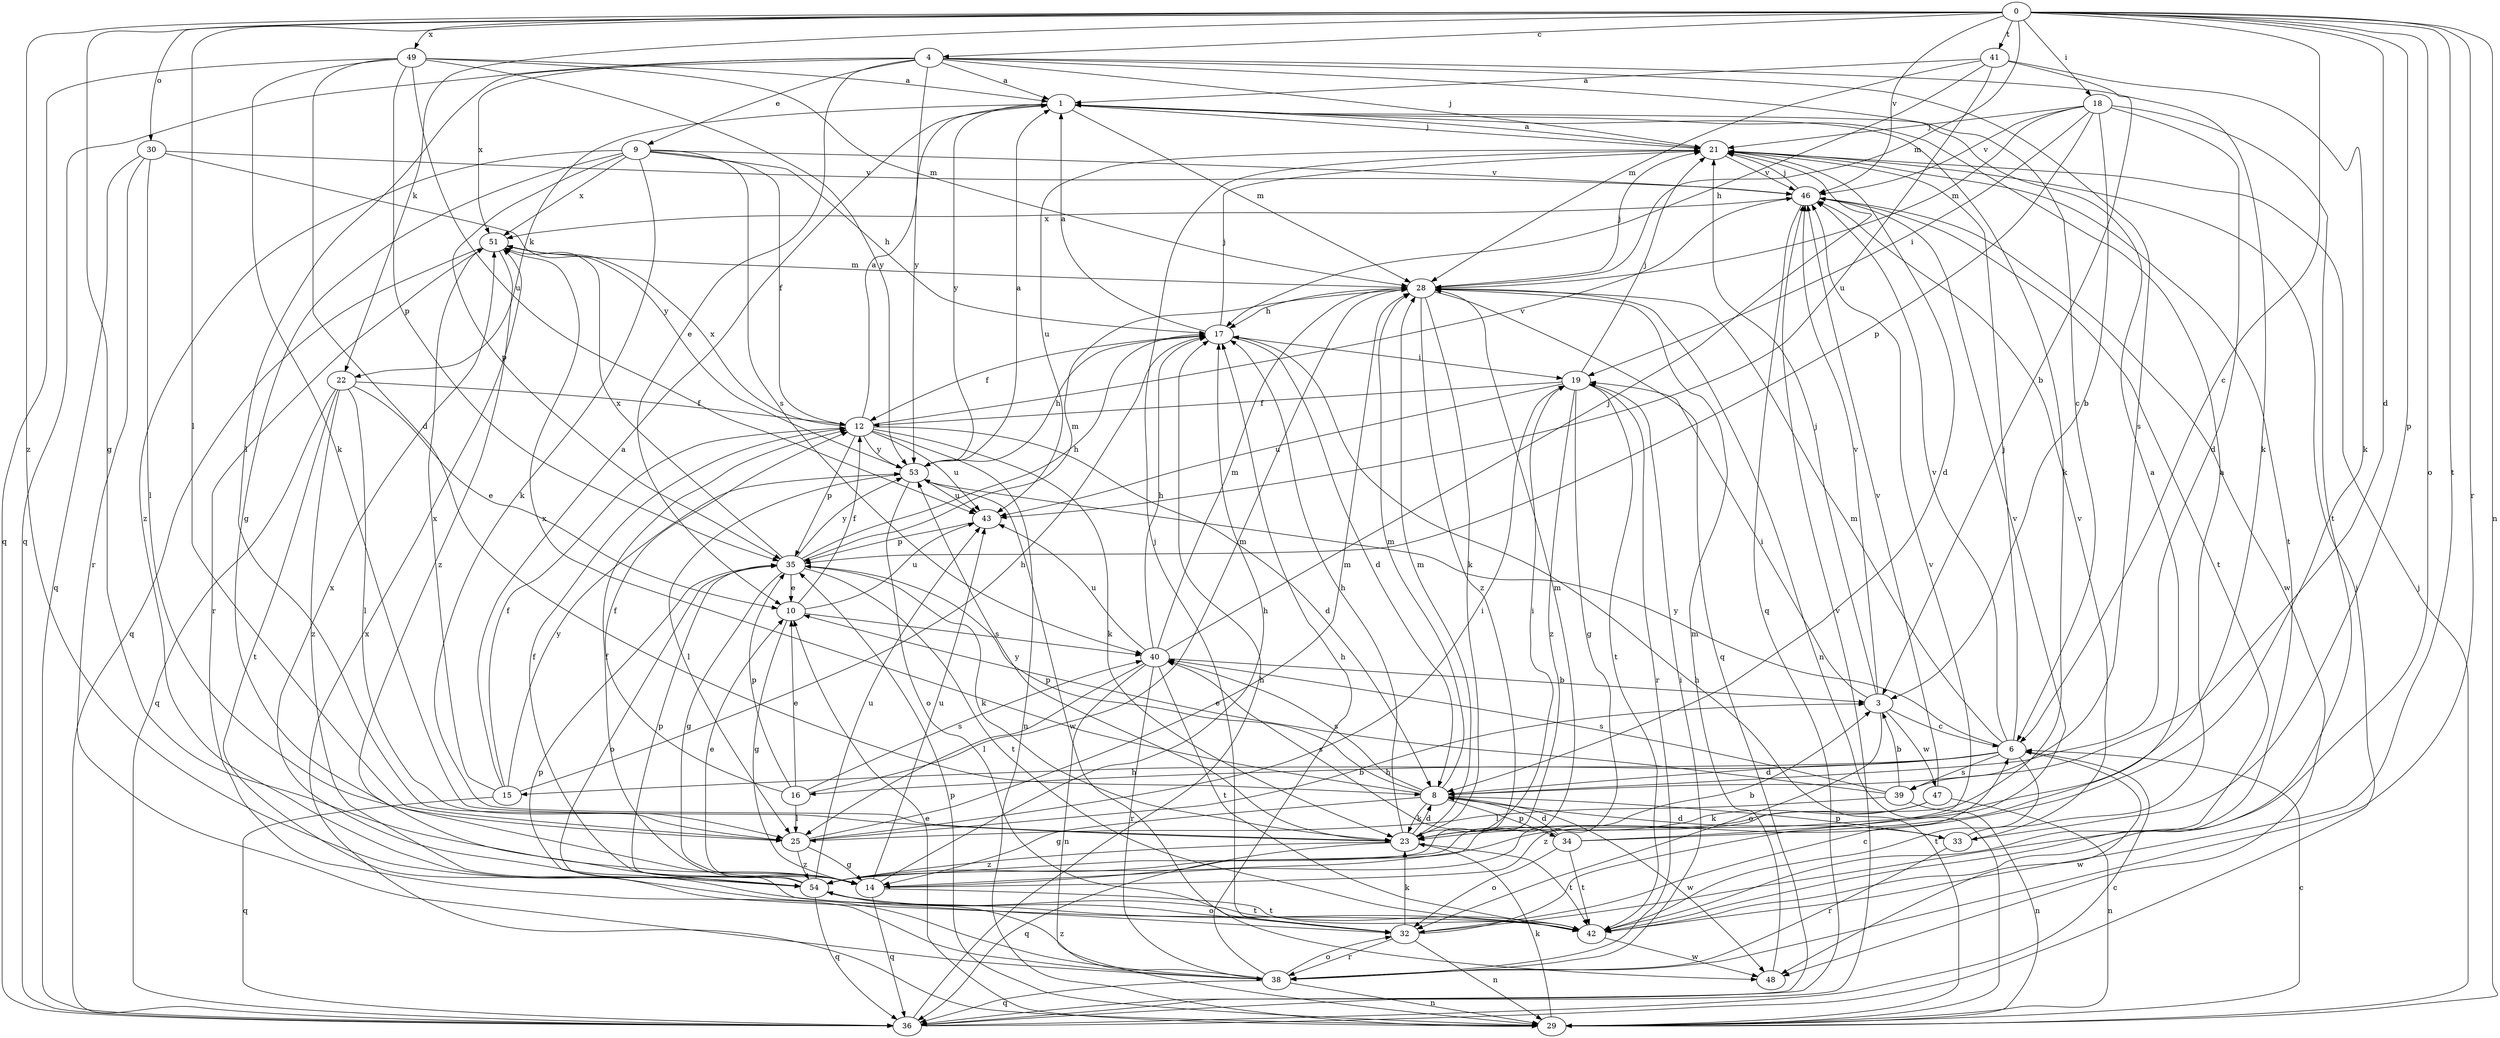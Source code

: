 strict digraph  {
0;
1;
3;
4;
6;
8;
9;
10;
12;
14;
15;
16;
17;
18;
19;
21;
22;
23;
25;
28;
29;
30;
32;
33;
34;
35;
36;
38;
39;
40;
41;
42;
43;
46;
47;
48;
49;
51;
53;
54;
0 -> 4  [label=c];
0 -> 6  [label=c];
0 -> 8  [label=d];
0 -> 14  [label=g];
0 -> 18  [label=i];
0 -> 22  [label=k];
0 -> 25  [label=l];
0 -> 28  [label=m];
0 -> 29  [label=n];
0 -> 30  [label=o];
0 -> 32  [label=o];
0 -> 33  [label=p];
0 -> 38  [label=r];
0 -> 41  [label=t];
0 -> 42  [label=t];
0 -> 46  [label=v];
0 -> 49  [label=x];
0 -> 54  [label=z];
1 -> 21  [label=j];
1 -> 22  [label=k];
1 -> 23  [label=k];
1 -> 28  [label=m];
1 -> 53  [label=y];
3 -> 6  [label=c];
3 -> 19  [label=i];
3 -> 21  [label=j];
3 -> 32  [label=o];
3 -> 46  [label=v];
3 -> 47  [label=w];
4 -> 1  [label=a];
4 -> 6  [label=c];
4 -> 9  [label=e];
4 -> 10  [label=e];
4 -> 21  [label=j];
4 -> 23  [label=k];
4 -> 25  [label=l];
4 -> 36  [label=q];
4 -> 39  [label=s];
4 -> 51  [label=x];
4 -> 53  [label=y];
6 -> 8  [label=d];
6 -> 15  [label=h];
6 -> 16  [label=h];
6 -> 21  [label=j];
6 -> 28  [label=m];
6 -> 39  [label=s];
6 -> 42  [label=t];
6 -> 46  [label=v];
6 -> 48  [label=w];
6 -> 53  [label=y];
8 -> 14  [label=g];
8 -> 23  [label=k];
8 -> 28  [label=m];
8 -> 33  [label=p];
8 -> 34  [label=p];
8 -> 35  [label=p];
8 -> 40  [label=s];
8 -> 48  [label=w];
8 -> 51  [label=x];
9 -> 12  [label=f];
9 -> 14  [label=g];
9 -> 17  [label=h];
9 -> 23  [label=k];
9 -> 35  [label=p];
9 -> 40  [label=s];
9 -> 46  [label=v];
9 -> 51  [label=x];
9 -> 54  [label=z];
10 -> 12  [label=f];
10 -> 14  [label=g];
10 -> 40  [label=s];
10 -> 43  [label=u];
12 -> 1  [label=a];
12 -> 8  [label=d];
12 -> 23  [label=k];
12 -> 29  [label=n];
12 -> 35  [label=p];
12 -> 43  [label=u];
12 -> 46  [label=v];
12 -> 51  [label=x];
12 -> 53  [label=y];
14 -> 3  [label=b];
14 -> 10  [label=e];
14 -> 12  [label=f];
14 -> 17  [label=h];
14 -> 28  [label=m];
14 -> 36  [label=q];
14 -> 42  [label=t];
14 -> 43  [label=u];
15 -> 1  [label=a];
15 -> 12  [label=f];
15 -> 17  [label=h];
15 -> 36  [label=q];
15 -> 51  [label=x];
15 -> 53  [label=y];
16 -> 10  [label=e];
16 -> 12  [label=f];
16 -> 25  [label=l];
16 -> 28  [label=m];
16 -> 35  [label=p];
16 -> 40  [label=s];
17 -> 1  [label=a];
17 -> 8  [label=d];
17 -> 12  [label=f];
17 -> 19  [label=i];
17 -> 21  [label=j];
18 -> 3  [label=b];
18 -> 8  [label=d];
18 -> 19  [label=i];
18 -> 21  [label=j];
18 -> 28  [label=m];
18 -> 35  [label=p];
18 -> 42  [label=t];
18 -> 46  [label=v];
19 -> 12  [label=f];
19 -> 14  [label=g];
19 -> 21  [label=j];
19 -> 38  [label=r];
19 -> 42  [label=t];
19 -> 43  [label=u];
19 -> 54  [label=z];
21 -> 1  [label=a];
21 -> 8  [label=d];
21 -> 42  [label=t];
21 -> 43  [label=u];
21 -> 46  [label=v];
22 -> 10  [label=e];
22 -> 12  [label=f];
22 -> 25  [label=l];
22 -> 36  [label=q];
22 -> 42  [label=t];
22 -> 54  [label=z];
23 -> 8  [label=d];
23 -> 17  [label=h];
23 -> 19  [label=i];
23 -> 28  [label=m];
23 -> 36  [label=q];
23 -> 42  [label=t];
23 -> 53  [label=y];
23 -> 54  [label=z];
25 -> 3  [label=b];
25 -> 14  [label=g];
25 -> 19  [label=i];
25 -> 28  [label=m];
25 -> 54  [label=z];
28 -> 17  [label=h];
28 -> 21  [label=j];
28 -> 23  [label=k];
28 -> 29  [label=n];
28 -> 36  [label=q];
28 -> 54  [label=z];
29 -> 6  [label=c];
29 -> 10  [label=e];
29 -> 17  [label=h];
29 -> 21  [label=j];
29 -> 23  [label=k];
29 -> 35  [label=p];
29 -> 51  [label=x];
30 -> 25  [label=l];
30 -> 36  [label=q];
30 -> 38  [label=r];
30 -> 46  [label=v];
30 -> 53  [label=y];
32 -> 6  [label=c];
32 -> 21  [label=j];
32 -> 23  [label=k];
32 -> 29  [label=n];
32 -> 38  [label=r];
32 -> 46  [label=v];
33 -> 1  [label=a];
33 -> 8  [label=d];
33 -> 38  [label=r];
33 -> 46  [label=v];
34 -> 1  [label=a];
34 -> 8  [label=d];
34 -> 32  [label=o];
34 -> 40  [label=s];
34 -> 42  [label=t];
34 -> 46  [label=v];
35 -> 10  [label=e];
35 -> 14  [label=g];
35 -> 17  [label=h];
35 -> 23  [label=k];
35 -> 28  [label=m];
35 -> 32  [label=o];
35 -> 42  [label=t];
35 -> 51  [label=x];
35 -> 53  [label=y];
36 -> 6  [label=c];
36 -> 17  [label=h];
36 -> 21  [label=j];
36 -> 46  [label=v];
38 -> 17  [label=h];
38 -> 19  [label=i];
38 -> 29  [label=n];
38 -> 32  [label=o];
38 -> 35  [label=p];
38 -> 36  [label=q];
38 -> 54  [label=z];
39 -> 3  [label=b];
39 -> 10  [label=e];
39 -> 25  [label=l];
39 -> 29  [label=n];
39 -> 40  [label=s];
40 -> 3  [label=b];
40 -> 17  [label=h];
40 -> 21  [label=j];
40 -> 25  [label=l];
40 -> 28  [label=m];
40 -> 29  [label=n];
40 -> 38  [label=r];
40 -> 42  [label=t];
40 -> 43  [label=u];
41 -> 1  [label=a];
41 -> 3  [label=b];
41 -> 17  [label=h];
41 -> 23  [label=k];
41 -> 28  [label=m];
41 -> 43  [label=u];
42 -> 48  [label=w];
42 -> 51  [label=x];
43 -> 35  [label=p];
46 -> 21  [label=j];
46 -> 36  [label=q];
46 -> 42  [label=t];
46 -> 48  [label=w];
46 -> 51  [label=x];
47 -> 23  [label=k];
47 -> 29  [label=n];
47 -> 46  [label=v];
47 -> 54  [label=z];
48 -> 28  [label=m];
49 -> 1  [label=a];
49 -> 8  [label=d];
49 -> 23  [label=k];
49 -> 28  [label=m];
49 -> 35  [label=p];
49 -> 36  [label=q];
49 -> 43  [label=u];
49 -> 53  [label=y];
51 -> 28  [label=m];
51 -> 36  [label=q];
51 -> 38  [label=r];
51 -> 54  [label=z];
53 -> 1  [label=a];
53 -> 17  [label=h];
53 -> 25  [label=l];
53 -> 32  [label=o];
53 -> 43  [label=u];
53 -> 48  [label=w];
54 -> 12  [label=f];
54 -> 32  [label=o];
54 -> 35  [label=p];
54 -> 36  [label=q];
54 -> 42  [label=t];
54 -> 43  [label=u];
}
